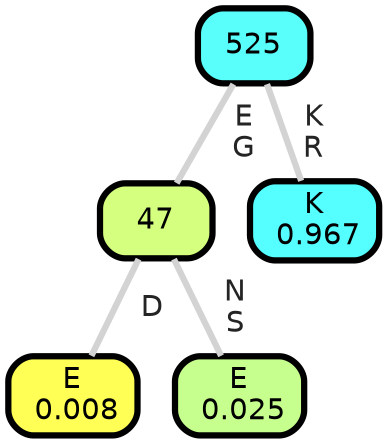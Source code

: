graph Tree {
node [shape=box, style="filled, rounded",color="black",penwidth="3",fontcolor="black",                 fontname=helvetica] ;
graph [ranksep="0 equally", splines=straight,                 bgcolor=transparent, dpi=200] ;
edge [fontname=helvetica, fontweight=bold,fontcolor=grey14,color=lightgray] ;
0 [label="E
 0.008", fillcolor="#ffff55"] ;
1 [label="47", fillcolor="#d4ff7f"] ;
2 [label="E
 0.025", fillcolor="#c6ff8d"] ;
3 [label="525", fillcolor="#59fffa"] ;
4 [label="K
 0.967", fillcolor="#55ffff"] ;
1 -- 0 [label=" D",penwidth=3] ;
1 -- 2 [label=" N\n S",penwidth=3] ;
3 -- 1 [label=" E\n G",penwidth=3] ;
3 -- 4 [label=" K\n R",penwidth=3] ;
{rank = same;}}
